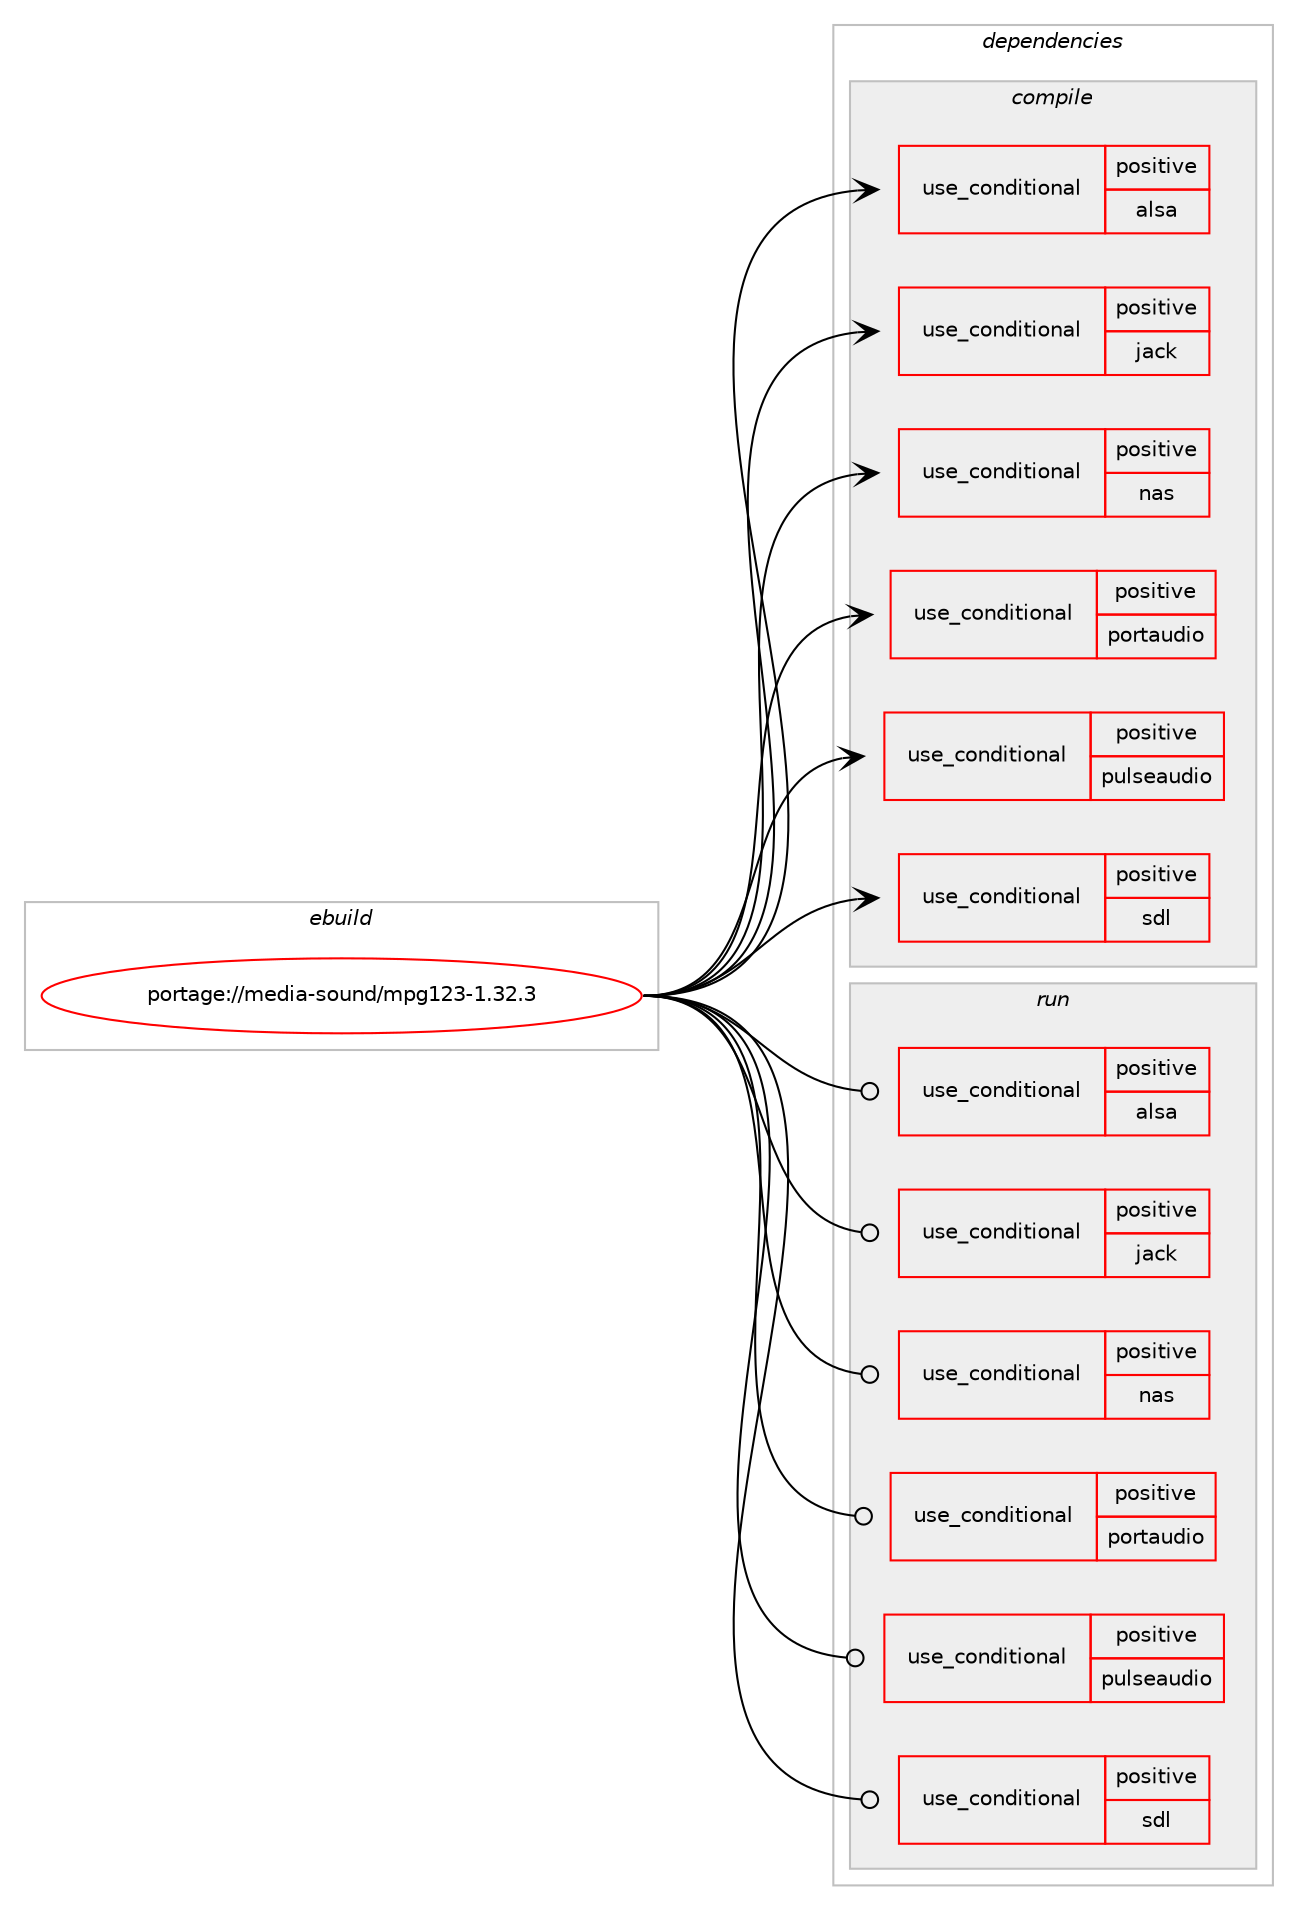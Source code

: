 digraph prolog {

# *************
# Graph options
# *************

newrank=true;
concentrate=true;
compound=true;
graph [rankdir=LR,fontname=Helvetica,fontsize=10,ranksep=1.5];#, ranksep=2.5, nodesep=0.2];
edge  [arrowhead=vee];
node  [fontname=Helvetica,fontsize=10];

# **********
# The ebuild
# **********

subgraph cluster_leftcol {
color=gray;
rank=same;
label=<<i>ebuild</i>>;
id [label="portage://media-sound/mpg123-1.32.3", color=red, width=4, href="../media-sound/mpg123-1.32.3.svg"];
}

# ****************
# The dependencies
# ****************

subgraph cluster_midcol {
color=gray;
label=<<i>dependencies</i>>;
subgraph cluster_compile {
fillcolor="#eeeeee";
style=filled;
label=<<i>compile</i>>;
subgraph cond78893 {
dependency164382 [label=<<TABLE BORDER="0" CELLBORDER="1" CELLSPACING="0" CELLPADDING="4"><TR><TD ROWSPAN="3" CELLPADDING="10">use_conditional</TD></TR><TR><TD>positive</TD></TR><TR><TD>alsa</TD></TR></TABLE>>, shape=none, color=red];
# *** BEGIN UNKNOWN DEPENDENCY TYPE (TODO) ***
# dependency164382 -> package_dependency(portage://media-sound/mpg123-1.32.3,install,no,media-libs,alsa-lib,none,[,,],[],[])
# *** END UNKNOWN DEPENDENCY TYPE (TODO) ***

}
id:e -> dependency164382:w [weight=20,style="solid",arrowhead="vee"];
subgraph cond78894 {
dependency164383 [label=<<TABLE BORDER="0" CELLBORDER="1" CELLSPACING="0" CELLPADDING="4"><TR><TD ROWSPAN="3" CELLPADDING="10">use_conditional</TD></TR><TR><TD>positive</TD></TR><TR><TD>jack</TD></TR></TABLE>>, shape=none, color=red];
# *** BEGIN UNKNOWN DEPENDENCY TYPE (TODO) ***
# dependency164383 -> package_dependency(portage://media-sound/mpg123-1.32.3,install,no,virtual,jack,none,[,,],[],[])
# *** END UNKNOWN DEPENDENCY TYPE (TODO) ***

}
id:e -> dependency164383:w [weight=20,style="solid",arrowhead="vee"];
subgraph cond78895 {
dependency164384 [label=<<TABLE BORDER="0" CELLBORDER="1" CELLSPACING="0" CELLPADDING="4"><TR><TD ROWSPAN="3" CELLPADDING="10">use_conditional</TD></TR><TR><TD>positive</TD></TR><TR><TD>nas</TD></TR></TABLE>>, shape=none, color=red];
# *** BEGIN UNKNOWN DEPENDENCY TYPE (TODO) ***
# dependency164384 -> package_dependency(portage://media-sound/mpg123-1.32.3,install,no,media-libs,nas,none,[,,],[],[])
# *** END UNKNOWN DEPENDENCY TYPE (TODO) ***

}
id:e -> dependency164384:w [weight=20,style="solid",arrowhead="vee"];
subgraph cond78896 {
dependency164385 [label=<<TABLE BORDER="0" CELLBORDER="1" CELLSPACING="0" CELLPADDING="4"><TR><TD ROWSPAN="3" CELLPADDING="10">use_conditional</TD></TR><TR><TD>positive</TD></TR><TR><TD>portaudio</TD></TR></TABLE>>, shape=none, color=red];
# *** BEGIN UNKNOWN DEPENDENCY TYPE (TODO) ***
# dependency164385 -> package_dependency(portage://media-sound/mpg123-1.32.3,install,no,media-libs,portaudio,none,[,,],[],[])
# *** END UNKNOWN DEPENDENCY TYPE (TODO) ***

}
id:e -> dependency164385:w [weight=20,style="solid",arrowhead="vee"];
subgraph cond78897 {
dependency164386 [label=<<TABLE BORDER="0" CELLBORDER="1" CELLSPACING="0" CELLPADDING="4"><TR><TD ROWSPAN="3" CELLPADDING="10">use_conditional</TD></TR><TR><TD>positive</TD></TR><TR><TD>pulseaudio</TD></TR></TABLE>>, shape=none, color=red];
# *** BEGIN UNKNOWN DEPENDENCY TYPE (TODO) ***
# dependency164386 -> package_dependency(portage://media-sound/mpg123-1.32.3,install,no,media-libs,libpulse,none,[,,],[],[])
# *** END UNKNOWN DEPENDENCY TYPE (TODO) ***

}
id:e -> dependency164386:w [weight=20,style="solid",arrowhead="vee"];
subgraph cond78898 {
dependency164387 [label=<<TABLE BORDER="0" CELLBORDER="1" CELLSPACING="0" CELLPADDING="4"><TR><TD ROWSPAN="3" CELLPADDING="10">use_conditional</TD></TR><TR><TD>positive</TD></TR><TR><TD>sdl</TD></TR></TABLE>>, shape=none, color=red];
# *** BEGIN UNKNOWN DEPENDENCY TYPE (TODO) ***
# dependency164387 -> package_dependency(portage://media-sound/mpg123-1.32.3,install,no,media-libs,libsdl2,none,[,,],[],[])
# *** END UNKNOWN DEPENDENCY TYPE (TODO) ***

}
id:e -> dependency164387:w [weight=20,style="solid",arrowhead="vee"];
# *** BEGIN UNKNOWN DEPENDENCY TYPE (TODO) ***
# id -> package_dependency(portage://media-sound/mpg123-1.32.3,install,no,dev-libs,libltdl,none,[,,],[slot(0)],[])
# *** END UNKNOWN DEPENDENCY TYPE (TODO) ***

}
subgraph cluster_compileandrun {
fillcolor="#eeeeee";
style=filled;
label=<<i>compile and run</i>>;
}
subgraph cluster_run {
fillcolor="#eeeeee";
style=filled;
label=<<i>run</i>>;
subgraph cond78899 {
dependency164388 [label=<<TABLE BORDER="0" CELLBORDER="1" CELLSPACING="0" CELLPADDING="4"><TR><TD ROWSPAN="3" CELLPADDING="10">use_conditional</TD></TR><TR><TD>positive</TD></TR><TR><TD>alsa</TD></TR></TABLE>>, shape=none, color=red];
# *** BEGIN UNKNOWN DEPENDENCY TYPE (TODO) ***
# dependency164388 -> package_dependency(portage://media-sound/mpg123-1.32.3,run,no,media-libs,alsa-lib,none,[,,],[],[])
# *** END UNKNOWN DEPENDENCY TYPE (TODO) ***

}
id:e -> dependency164388:w [weight=20,style="solid",arrowhead="odot"];
subgraph cond78900 {
dependency164389 [label=<<TABLE BORDER="0" CELLBORDER="1" CELLSPACING="0" CELLPADDING="4"><TR><TD ROWSPAN="3" CELLPADDING="10">use_conditional</TD></TR><TR><TD>positive</TD></TR><TR><TD>jack</TD></TR></TABLE>>, shape=none, color=red];
# *** BEGIN UNKNOWN DEPENDENCY TYPE (TODO) ***
# dependency164389 -> package_dependency(portage://media-sound/mpg123-1.32.3,run,no,virtual,jack,none,[,,],[],[])
# *** END UNKNOWN DEPENDENCY TYPE (TODO) ***

}
id:e -> dependency164389:w [weight=20,style="solid",arrowhead="odot"];
subgraph cond78901 {
dependency164390 [label=<<TABLE BORDER="0" CELLBORDER="1" CELLSPACING="0" CELLPADDING="4"><TR><TD ROWSPAN="3" CELLPADDING="10">use_conditional</TD></TR><TR><TD>positive</TD></TR><TR><TD>nas</TD></TR></TABLE>>, shape=none, color=red];
# *** BEGIN UNKNOWN DEPENDENCY TYPE (TODO) ***
# dependency164390 -> package_dependency(portage://media-sound/mpg123-1.32.3,run,no,media-libs,nas,none,[,,],[],[])
# *** END UNKNOWN DEPENDENCY TYPE (TODO) ***

}
id:e -> dependency164390:w [weight=20,style="solid",arrowhead="odot"];
subgraph cond78902 {
dependency164391 [label=<<TABLE BORDER="0" CELLBORDER="1" CELLSPACING="0" CELLPADDING="4"><TR><TD ROWSPAN="3" CELLPADDING="10">use_conditional</TD></TR><TR><TD>positive</TD></TR><TR><TD>portaudio</TD></TR></TABLE>>, shape=none, color=red];
# *** BEGIN UNKNOWN DEPENDENCY TYPE (TODO) ***
# dependency164391 -> package_dependency(portage://media-sound/mpg123-1.32.3,run,no,media-libs,portaudio,none,[,,],[],[])
# *** END UNKNOWN DEPENDENCY TYPE (TODO) ***

}
id:e -> dependency164391:w [weight=20,style="solid",arrowhead="odot"];
subgraph cond78903 {
dependency164392 [label=<<TABLE BORDER="0" CELLBORDER="1" CELLSPACING="0" CELLPADDING="4"><TR><TD ROWSPAN="3" CELLPADDING="10">use_conditional</TD></TR><TR><TD>positive</TD></TR><TR><TD>pulseaudio</TD></TR></TABLE>>, shape=none, color=red];
# *** BEGIN UNKNOWN DEPENDENCY TYPE (TODO) ***
# dependency164392 -> package_dependency(portage://media-sound/mpg123-1.32.3,run,no,media-libs,libpulse,none,[,,],[],[])
# *** END UNKNOWN DEPENDENCY TYPE (TODO) ***

}
id:e -> dependency164392:w [weight=20,style="solid",arrowhead="odot"];
subgraph cond78904 {
dependency164393 [label=<<TABLE BORDER="0" CELLBORDER="1" CELLSPACING="0" CELLPADDING="4"><TR><TD ROWSPAN="3" CELLPADDING="10">use_conditional</TD></TR><TR><TD>positive</TD></TR><TR><TD>sdl</TD></TR></TABLE>>, shape=none, color=red];
# *** BEGIN UNKNOWN DEPENDENCY TYPE (TODO) ***
# dependency164393 -> package_dependency(portage://media-sound/mpg123-1.32.3,run,no,media-libs,libsdl2,none,[,,],[],[])
# *** END UNKNOWN DEPENDENCY TYPE (TODO) ***

}
id:e -> dependency164393:w [weight=20,style="solid",arrowhead="odot"];
# *** BEGIN UNKNOWN DEPENDENCY TYPE (TODO) ***
# id -> package_dependency(portage://media-sound/mpg123-1.32.3,run,no,dev-libs,libltdl,none,[,,],[slot(0)],[])
# *** END UNKNOWN DEPENDENCY TYPE (TODO) ***

}
}

# **************
# The candidates
# **************

subgraph cluster_choices {
rank=same;
color=gray;
label=<<i>candidates</i>>;

}

}
